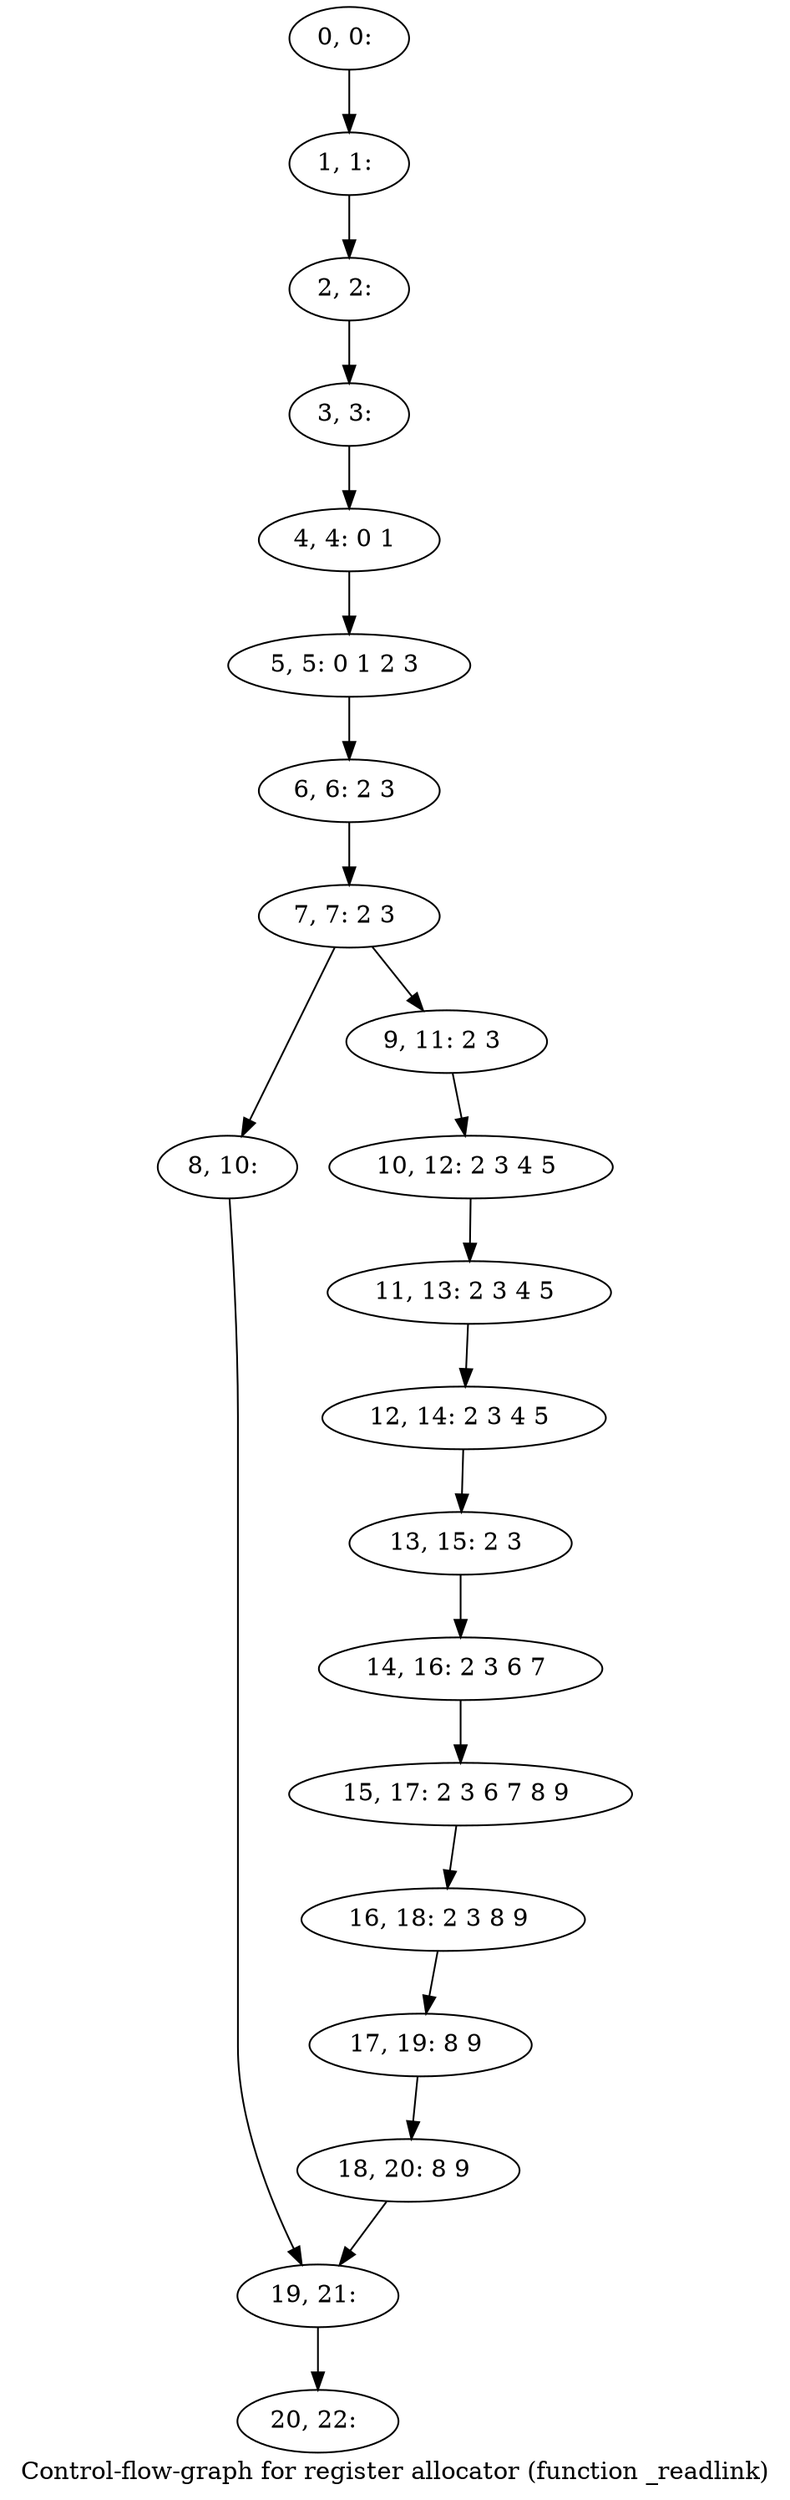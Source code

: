 digraph G {
graph [label="Control-flow-graph for register allocator (function _readlink)"]
0[label="0, 0: "];
1[label="1, 1: "];
2[label="2, 2: "];
3[label="3, 3: "];
4[label="4, 4: 0 1 "];
5[label="5, 5: 0 1 2 3 "];
6[label="6, 6: 2 3 "];
7[label="7, 7: 2 3 "];
8[label="8, 10: "];
9[label="9, 11: 2 3 "];
10[label="10, 12: 2 3 4 5 "];
11[label="11, 13: 2 3 4 5 "];
12[label="12, 14: 2 3 4 5 "];
13[label="13, 15: 2 3 "];
14[label="14, 16: 2 3 6 7 "];
15[label="15, 17: 2 3 6 7 8 9 "];
16[label="16, 18: 2 3 8 9 "];
17[label="17, 19: 8 9 "];
18[label="18, 20: 8 9 "];
19[label="19, 21: "];
20[label="20, 22: "];
0->1 ;
1->2 ;
2->3 ;
3->4 ;
4->5 ;
5->6 ;
6->7 ;
7->8 ;
7->9 ;
8->19 ;
9->10 ;
10->11 ;
11->12 ;
12->13 ;
13->14 ;
14->15 ;
15->16 ;
16->17 ;
17->18 ;
18->19 ;
19->20 ;
}
